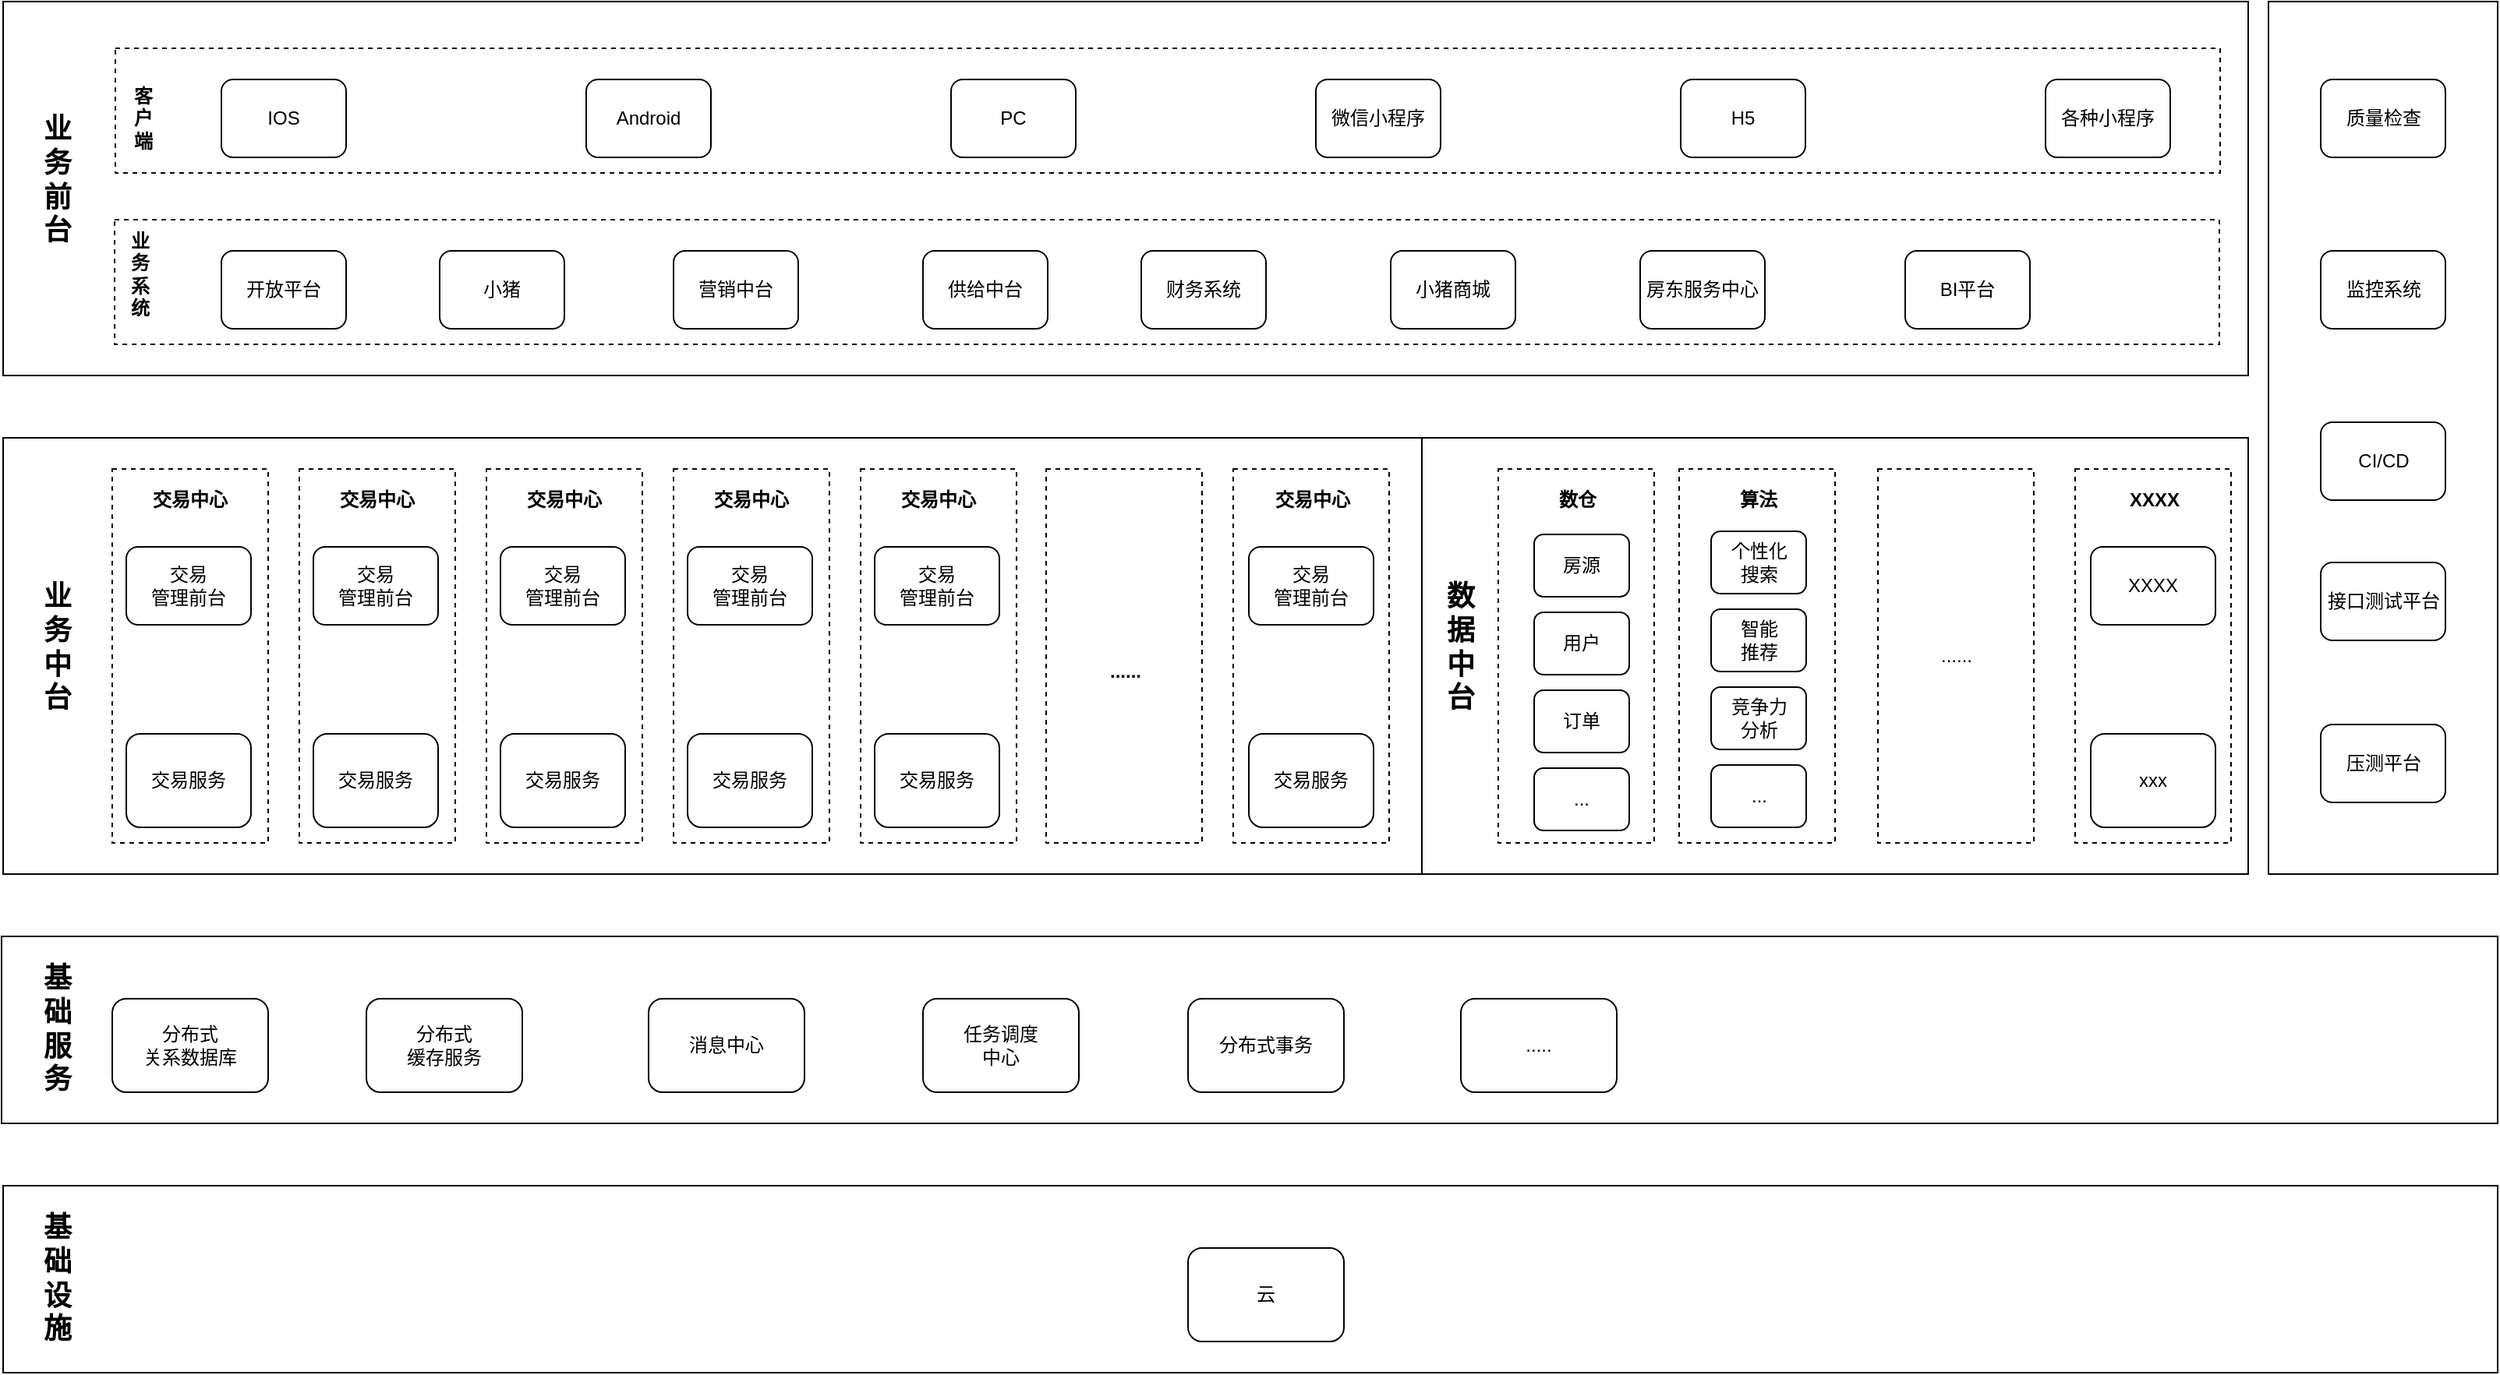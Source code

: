 <mxfile version="12.2.2" type="github" pages="6">
  <diagram id="cnwmBviyGtJt-cK1du4g" name="整体架构-逻辑图">
    <mxGraphModel dx="2390" dy="1356" grid="1" gridSize="10" guides="1" tooltips="1" connect="1" arrows="1" fold="1" page="1" pageScale="1" pageWidth="827" pageHeight="1169" math="0" shadow="0">
      <root>
        <mxCell id="0"/>
        <mxCell id="1" style="" parent="0"/>
        <mxCell id="8HJTKwnla_Mx1hjEN-po-5" value="" style="rounded=0;whiteSpace=wrap;html=1;" parent="1" vertex="1">
          <mxGeometry x="80" y="400" width="910" height="280" as="geometry"/>
        </mxCell>
        <mxCell id="8HJTKwnla_Mx1hjEN-po-6" value="" style="rounded=0;whiteSpace=wrap;html=1;" parent="1" vertex="1">
          <mxGeometry x="990" y="400" width="530" height="280" as="geometry"/>
        </mxCell>
        <mxCell id="8HJTKwnla_Mx1hjEN-po-8" value="&lt;b&gt;&lt;font style=&quot;font-size: 18px&quot;&gt;业务中台&lt;/font&gt;&lt;/b&gt;" style="text;html=1;strokeColor=none;fillColor=none;align=center;verticalAlign=middle;whiteSpace=wrap;rounded=0;" parent="1" vertex="1">
          <mxGeometry x="160" y="500" width="30" height="100" as="geometry"/>
        </mxCell>
        <mxCell id="8HJTKwnla_Mx1hjEN-po-9" value="&lt;b&gt;&lt;font style=&quot;font-size: 18px&quot;&gt;数据中台&lt;/font&gt;&lt;/b&gt;" style="text;html=1;strokeColor=none;fillColor=none;align=center;verticalAlign=middle;whiteSpace=wrap;rounded=0;" parent="1" vertex="1">
          <mxGeometry x="800" y="510" width="30" height="100" as="geometry"/>
        </mxCell>
        <mxCell id="8HJTKwnla_Mx1hjEN-po-94" value="" style="rounded=0;whiteSpace=wrap;html=1;" parent="1" vertex="1">
          <mxGeometry x="80" y="120" width="1440" height="240" as="geometry"/>
        </mxCell>
        <mxCell id="8HJTKwnla_Mx1hjEN-po-95" value="&lt;span style=&quot;font-size: 18px&quot;&gt;&lt;b&gt;业务前台&lt;/b&gt;&lt;/span&gt;" style="text;html=1;strokeColor=none;fillColor=none;align=center;verticalAlign=middle;whiteSpace=wrap;rounded=0;" parent="1" vertex="1">
          <mxGeometry x="100" y="150" width="30" height="170" as="geometry"/>
        </mxCell>
        <mxCell id="8HJTKwnla_Mx1hjEN-po-98" value="" style="rounded=0;whiteSpace=wrap;html=1;dashed=1;" parent="1" vertex="1">
          <mxGeometry x="152" y="150" width="1350" height="80" as="geometry"/>
        </mxCell>
        <mxCell id="8HJTKwnla_Mx1hjEN-po-99" value="" style="rounded=0;whiteSpace=wrap;html=1;dashed=1;" parent="1" vertex="1">
          <mxGeometry x="151.5" y="260" width="1350" height="80" as="geometry"/>
        </mxCell>
        <mxCell id="8HJTKwnla_Mx1hjEN-po-100" value="&lt;b&gt;客户端&lt;/b&gt;" style="text;html=1;strokeColor=none;fillColor=none;align=center;verticalAlign=middle;whiteSpace=wrap;rounded=0;" parent="1" vertex="1">
          <mxGeometry x="160" y="170" width="20" height="50" as="geometry"/>
        </mxCell>
        <mxCell id="8HJTKwnla_Mx1hjEN-po-24" value="业务中台" parent="0"/>
        <mxCell id="8HJTKwnla_Mx1hjEN-po-60" value="" style="group" parent="8HJTKwnla_Mx1hjEN-po-24" vertex="1" connectable="0">
          <mxGeometry x="150" y="420" width="100" height="240" as="geometry"/>
        </mxCell>
        <mxCell id="8HJTKwnla_Mx1hjEN-po-25" value="" style="rounded=0;whiteSpace=wrap;html=1;dashed=1;" parent="8HJTKwnla_Mx1hjEN-po-60" vertex="1">
          <mxGeometry width="100" height="240" as="geometry"/>
        </mxCell>
        <mxCell id="8HJTKwnla_Mx1hjEN-po-26" value="交易&lt;br&gt;管理前台" style="rounded=1;whiteSpace=wrap;html=1;" parent="8HJTKwnla_Mx1hjEN-po-60" vertex="1">
          <mxGeometry x="9" y="50" width="80" height="50" as="geometry"/>
        </mxCell>
        <mxCell id="8HJTKwnla_Mx1hjEN-po-27" value="交易服务" style="rounded=1;whiteSpace=wrap;html=1;" parent="8HJTKwnla_Mx1hjEN-po-60" vertex="1">
          <mxGeometry x="9" y="170" width="80" height="60" as="geometry"/>
        </mxCell>
        <mxCell id="8HJTKwnla_Mx1hjEN-po-59" value="&lt;b&gt;交易中心&lt;/b&gt;" style="text;html=1;strokeColor=none;fillColor=none;align=center;verticalAlign=middle;whiteSpace=wrap;rounded=0;" parent="8HJTKwnla_Mx1hjEN-po-60" vertex="1">
          <mxGeometry x="10" y="10" width="80" height="20" as="geometry"/>
        </mxCell>
        <mxCell id="8HJTKwnla_Mx1hjEN-po-61" value="" style="group" parent="8HJTKwnla_Mx1hjEN-po-24" vertex="1" connectable="0">
          <mxGeometry x="270" y="420" width="100" height="240" as="geometry"/>
        </mxCell>
        <mxCell id="8HJTKwnla_Mx1hjEN-po-62" value="" style="rounded=0;whiteSpace=wrap;html=1;dashed=1;" parent="8HJTKwnla_Mx1hjEN-po-61" vertex="1">
          <mxGeometry width="100" height="240" as="geometry"/>
        </mxCell>
        <mxCell id="8HJTKwnla_Mx1hjEN-po-63" value="交易&lt;br&gt;管理前台" style="rounded=1;whiteSpace=wrap;html=1;" parent="8HJTKwnla_Mx1hjEN-po-61" vertex="1">
          <mxGeometry x="9" y="50" width="80" height="50" as="geometry"/>
        </mxCell>
        <mxCell id="8HJTKwnla_Mx1hjEN-po-64" value="交易服务" style="rounded=1;whiteSpace=wrap;html=1;" parent="8HJTKwnla_Mx1hjEN-po-61" vertex="1">
          <mxGeometry x="9" y="170" width="80" height="60" as="geometry"/>
        </mxCell>
        <mxCell id="8HJTKwnla_Mx1hjEN-po-65" value="&lt;b&gt;交易中心&lt;/b&gt;" style="text;html=1;strokeColor=none;fillColor=none;align=center;verticalAlign=middle;whiteSpace=wrap;rounded=0;" parent="8HJTKwnla_Mx1hjEN-po-61" vertex="1">
          <mxGeometry x="10" y="10" width="80" height="20" as="geometry"/>
        </mxCell>
        <mxCell id="8HJTKwnla_Mx1hjEN-po-66" value="" style="group" parent="8HJTKwnla_Mx1hjEN-po-24" vertex="1" connectable="0">
          <mxGeometry x="390" y="420" width="100" height="240" as="geometry"/>
        </mxCell>
        <mxCell id="8HJTKwnla_Mx1hjEN-po-67" value="" style="rounded=0;whiteSpace=wrap;html=1;dashed=1;" parent="8HJTKwnla_Mx1hjEN-po-66" vertex="1">
          <mxGeometry width="100" height="240" as="geometry"/>
        </mxCell>
        <mxCell id="8HJTKwnla_Mx1hjEN-po-68" value="交易&lt;br&gt;管理前台" style="rounded=1;whiteSpace=wrap;html=1;" parent="8HJTKwnla_Mx1hjEN-po-66" vertex="1">
          <mxGeometry x="9" y="50" width="80" height="50" as="geometry"/>
        </mxCell>
        <mxCell id="8HJTKwnla_Mx1hjEN-po-69" value="交易服务" style="rounded=1;whiteSpace=wrap;html=1;" parent="8HJTKwnla_Mx1hjEN-po-66" vertex="1">
          <mxGeometry x="9" y="170" width="80" height="60" as="geometry"/>
        </mxCell>
        <mxCell id="8HJTKwnla_Mx1hjEN-po-70" value="&lt;b&gt;交易中心&lt;/b&gt;" style="text;html=1;strokeColor=none;fillColor=none;align=center;verticalAlign=middle;whiteSpace=wrap;rounded=0;" parent="8HJTKwnla_Mx1hjEN-po-66" vertex="1">
          <mxGeometry x="10" y="10" width="80" height="20" as="geometry"/>
        </mxCell>
        <mxCell id="8HJTKwnla_Mx1hjEN-po-71" value="" style="group" parent="8HJTKwnla_Mx1hjEN-po-24" vertex="1" connectable="0">
          <mxGeometry x="510" y="420" width="100" height="240" as="geometry"/>
        </mxCell>
        <mxCell id="8HJTKwnla_Mx1hjEN-po-72" value="" style="rounded=0;whiteSpace=wrap;html=1;dashed=1;" parent="8HJTKwnla_Mx1hjEN-po-71" vertex="1">
          <mxGeometry width="100" height="240" as="geometry"/>
        </mxCell>
        <mxCell id="8HJTKwnla_Mx1hjEN-po-73" value="交易&lt;br&gt;管理前台" style="rounded=1;whiteSpace=wrap;html=1;" parent="8HJTKwnla_Mx1hjEN-po-71" vertex="1">
          <mxGeometry x="9" y="50" width="80" height="50" as="geometry"/>
        </mxCell>
        <mxCell id="8HJTKwnla_Mx1hjEN-po-74" value="交易服务" style="rounded=1;whiteSpace=wrap;html=1;" parent="8HJTKwnla_Mx1hjEN-po-71" vertex="1">
          <mxGeometry x="9" y="170" width="80" height="60" as="geometry"/>
        </mxCell>
        <mxCell id="8HJTKwnla_Mx1hjEN-po-75" value="&lt;b&gt;交易中心&lt;/b&gt;" style="text;html=1;strokeColor=none;fillColor=none;align=center;verticalAlign=middle;whiteSpace=wrap;rounded=0;" parent="8HJTKwnla_Mx1hjEN-po-71" vertex="1">
          <mxGeometry x="10" y="10" width="80" height="20" as="geometry"/>
        </mxCell>
        <mxCell id="8HJTKwnla_Mx1hjEN-po-76" value="" style="group" parent="8HJTKwnla_Mx1hjEN-po-24" vertex="1" connectable="0">
          <mxGeometry x="630" y="420" width="100" height="240" as="geometry"/>
        </mxCell>
        <mxCell id="8HJTKwnla_Mx1hjEN-po-77" value="" style="rounded=0;whiteSpace=wrap;html=1;dashed=1;" parent="8HJTKwnla_Mx1hjEN-po-76" vertex="1">
          <mxGeometry width="100" height="240" as="geometry"/>
        </mxCell>
        <mxCell id="8HJTKwnla_Mx1hjEN-po-78" value="交易&lt;br&gt;管理前台" style="rounded=1;whiteSpace=wrap;html=1;" parent="8HJTKwnla_Mx1hjEN-po-76" vertex="1">
          <mxGeometry x="9" y="50" width="80" height="50" as="geometry"/>
        </mxCell>
        <mxCell id="8HJTKwnla_Mx1hjEN-po-79" value="交易服务" style="rounded=1;whiteSpace=wrap;html=1;" parent="8HJTKwnla_Mx1hjEN-po-76" vertex="1">
          <mxGeometry x="9" y="170" width="80" height="60" as="geometry"/>
        </mxCell>
        <mxCell id="8HJTKwnla_Mx1hjEN-po-80" value="&lt;b&gt;交易中心&lt;/b&gt;" style="text;html=1;strokeColor=none;fillColor=none;align=center;verticalAlign=middle;whiteSpace=wrap;rounded=0;" parent="8HJTKwnla_Mx1hjEN-po-76" vertex="1">
          <mxGeometry x="10" y="10" width="80" height="20" as="geometry"/>
        </mxCell>
        <mxCell id="8HJTKwnla_Mx1hjEN-po-81" value="" style="group" parent="8HJTKwnla_Mx1hjEN-po-24" vertex="1" connectable="0">
          <mxGeometry x="750" y="420" width="100" height="240" as="geometry"/>
        </mxCell>
        <mxCell id="8HJTKwnla_Mx1hjEN-po-82" value="" style="rounded=0;whiteSpace=wrap;html=1;dashed=1;" parent="8HJTKwnla_Mx1hjEN-po-81" vertex="1">
          <mxGeometry x="-1" width="100" height="240" as="geometry"/>
        </mxCell>
        <mxCell id="8HJTKwnla_Mx1hjEN-po-85" value="&lt;b&gt;......&lt;/b&gt;" style="text;html=1;strokeColor=none;fillColor=none;align=center;verticalAlign=middle;whiteSpace=wrap;rounded=0;" parent="8HJTKwnla_Mx1hjEN-po-81" vertex="1">
          <mxGeometry x="9.5" y="120" width="80" height="20" as="geometry"/>
        </mxCell>
        <mxCell id="8HJTKwnla_Mx1hjEN-po-86" value="" style="group" parent="8HJTKwnla_Mx1hjEN-po-24" vertex="1" connectable="0">
          <mxGeometry x="870" y="420" width="100" height="240" as="geometry"/>
        </mxCell>
        <mxCell id="8HJTKwnla_Mx1hjEN-po-87" value="" style="rounded=0;whiteSpace=wrap;html=1;dashed=1;" parent="8HJTKwnla_Mx1hjEN-po-86" vertex="1">
          <mxGeometry x="-1" width="100" height="240" as="geometry"/>
        </mxCell>
        <mxCell id="8HJTKwnla_Mx1hjEN-po-88" value="交易&lt;br&gt;管理前台" style="rounded=1;whiteSpace=wrap;html=1;" parent="8HJTKwnla_Mx1hjEN-po-86" vertex="1">
          <mxGeometry x="9" y="50" width="80" height="50" as="geometry"/>
        </mxCell>
        <mxCell id="8HJTKwnla_Mx1hjEN-po-89" value="交易服务" style="rounded=1;whiteSpace=wrap;html=1;" parent="8HJTKwnla_Mx1hjEN-po-86" vertex="1">
          <mxGeometry x="9" y="170" width="80" height="60" as="geometry"/>
        </mxCell>
        <mxCell id="8HJTKwnla_Mx1hjEN-po-90" value="&lt;b&gt;交易中心&lt;/b&gt;" style="text;html=1;strokeColor=none;fillColor=none;align=center;verticalAlign=middle;whiteSpace=wrap;rounded=0;" parent="8HJTKwnla_Mx1hjEN-po-86" vertex="1">
          <mxGeometry x="10" y="10" width="80" height="20" as="geometry"/>
        </mxCell>
        <mxCell id="8HJTKwnla_Mx1hjEN-po-91" value="&lt;font style=&quot;font-size: 18px&quot;&gt;&lt;b&gt;业务中台&lt;/b&gt;&lt;/font&gt;" style="text;html=1;strokeColor=none;fillColor=none;align=center;verticalAlign=middle;whiteSpace=wrap;rounded=0;" parent="8HJTKwnla_Mx1hjEN-po-24" vertex="1">
          <mxGeometry x="100" y="450" width="30" height="170" as="geometry"/>
        </mxCell>
        <mxCell id="8HJTKwnla_Mx1hjEN-po-92" value="&lt;font style=&quot;font-size: 18px&quot;&gt;&lt;b&gt;数据中台&lt;/b&gt;&lt;/font&gt;" style="text;html=1;strokeColor=none;fillColor=none;align=center;verticalAlign=middle;whiteSpace=wrap;rounded=0;" parent="8HJTKwnla_Mx1hjEN-po-24" vertex="1">
          <mxGeometry x="1000" y="450" width="30" height="170" as="geometry"/>
        </mxCell>
        <mxCell id="8HJTKwnla_Mx1hjEN-po-103" value="&lt;b&gt;业务系统&lt;/b&gt;" style="text;html=1;strokeColor=none;fillColor=none;align=center;verticalAlign=middle;whiteSpace=wrap;rounded=0;" parent="8HJTKwnla_Mx1hjEN-po-24" vertex="1">
          <mxGeometry x="158" y="270" width="20" height="50" as="geometry"/>
        </mxCell>
        <mxCell id="8HJTKwnla_Mx1hjEN-po-104" value="" style="rounded=0;whiteSpace=wrap;html=1;" parent="8HJTKwnla_Mx1hjEN-po-24" vertex="1">
          <mxGeometry x="1533" y="120" width="147" height="560" as="geometry"/>
        </mxCell>
        <mxCell id="8HJTKwnla_Mx1hjEN-po-105" value="" style="rounded=0;whiteSpace=wrap;html=1;" parent="8HJTKwnla_Mx1hjEN-po-24" vertex="1">
          <mxGeometry x="79" y="720" width="1601" height="120" as="geometry"/>
        </mxCell>
        <mxCell id="8HJTKwnla_Mx1hjEN-po-106" value="" style="rounded=0;whiteSpace=wrap;html=1;" parent="8HJTKwnla_Mx1hjEN-po-24" vertex="1">
          <mxGeometry x="80" y="880" width="1600" height="120" as="geometry"/>
        </mxCell>
        <mxCell id="8HJTKwnla_Mx1hjEN-po-107" value="&lt;span style=&quot;font-size: 18px&quot;&gt;&lt;b&gt;基础服务&lt;/b&gt;&lt;/span&gt;" style="text;html=1;strokeColor=none;fillColor=none;align=center;verticalAlign=middle;whiteSpace=wrap;rounded=0;" parent="8HJTKwnla_Mx1hjEN-po-24" vertex="1">
          <mxGeometry x="100" y="732.5" width="30" height="95" as="geometry"/>
        </mxCell>
        <mxCell id="8HJTKwnla_Mx1hjEN-po-108" value="&lt;span style=&quot;font-size: 18px&quot;&gt;&lt;b&gt;基础设施&lt;/b&gt;&lt;/span&gt;" style="text;html=1;strokeColor=none;fillColor=none;align=center;verticalAlign=middle;whiteSpace=wrap;rounded=0;" parent="8HJTKwnla_Mx1hjEN-po-24" vertex="1">
          <mxGeometry x="100" y="892.5" width="30" height="95" as="geometry"/>
        </mxCell>
        <mxCell id="8HJTKwnla_Mx1hjEN-po-109" value="IOS" style="rounded=1;whiteSpace=wrap;html=1;" parent="8HJTKwnla_Mx1hjEN-po-24" vertex="1">
          <mxGeometry x="220" y="170" width="80" height="50" as="geometry"/>
        </mxCell>
        <mxCell id="8HJTKwnla_Mx1hjEN-po-110" value="Android" style="rounded=1;whiteSpace=wrap;html=1;" parent="8HJTKwnla_Mx1hjEN-po-24" vertex="1">
          <mxGeometry x="454" y="170" width="80" height="50" as="geometry"/>
        </mxCell>
        <mxCell id="8HJTKwnla_Mx1hjEN-po-111" value="H5" style="rounded=1;whiteSpace=wrap;html=1;" parent="8HJTKwnla_Mx1hjEN-po-24" vertex="1">
          <mxGeometry x="1156" y="170" width="80" height="50" as="geometry"/>
        </mxCell>
        <mxCell id="8HJTKwnla_Mx1hjEN-po-112" value="PC" style="rounded=1;whiteSpace=wrap;html=1;" parent="8HJTKwnla_Mx1hjEN-po-24" vertex="1">
          <mxGeometry x="688" y="170" width="80" height="50" as="geometry"/>
        </mxCell>
        <mxCell id="8HJTKwnla_Mx1hjEN-po-113" value="微信小程序" style="rounded=1;whiteSpace=wrap;html=1;" parent="8HJTKwnla_Mx1hjEN-po-24" vertex="1">
          <mxGeometry x="922" y="170" width="80" height="50" as="geometry"/>
        </mxCell>
        <mxCell id="8HJTKwnla_Mx1hjEN-po-114" value="各种小程序" style="rounded=1;whiteSpace=wrap;html=1;" parent="8HJTKwnla_Mx1hjEN-po-24" vertex="1">
          <mxGeometry x="1390" y="170" width="80" height="50" as="geometry"/>
        </mxCell>
        <mxCell id="8HJTKwnla_Mx1hjEN-po-115" value="开放平台" style="rounded=1;whiteSpace=wrap;html=1;" parent="8HJTKwnla_Mx1hjEN-po-24" vertex="1">
          <mxGeometry x="220" y="280" width="80" height="50" as="geometry"/>
        </mxCell>
        <mxCell id="8HJTKwnla_Mx1hjEN-po-116" value="小猪" style="rounded=1;whiteSpace=wrap;html=1;" parent="8HJTKwnla_Mx1hjEN-po-24" vertex="1">
          <mxGeometry x="360" y="280" width="80" height="50" as="geometry"/>
        </mxCell>
        <mxCell id="8HJTKwnla_Mx1hjEN-po-117" value="营销中台" style="rounded=1;whiteSpace=wrap;html=1;" parent="8HJTKwnla_Mx1hjEN-po-24" vertex="1">
          <mxGeometry x="510" y="280" width="80" height="50" as="geometry"/>
        </mxCell>
        <mxCell id="8HJTKwnla_Mx1hjEN-po-118" value="供给中台" style="rounded=1;whiteSpace=wrap;html=1;" parent="8HJTKwnla_Mx1hjEN-po-24" vertex="1">
          <mxGeometry x="670" y="280" width="80" height="50" as="geometry"/>
        </mxCell>
        <mxCell id="8HJTKwnla_Mx1hjEN-po-119" value="财务系统" style="rounded=1;whiteSpace=wrap;html=1;" parent="8HJTKwnla_Mx1hjEN-po-24" vertex="1">
          <mxGeometry x="810" y="280" width="80" height="50" as="geometry"/>
        </mxCell>
        <mxCell id="8HJTKwnla_Mx1hjEN-po-120" value="小猪商城" style="rounded=1;whiteSpace=wrap;html=1;" parent="8HJTKwnla_Mx1hjEN-po-24" vertex="1">
          <mxGeometry x="970" y="280" width="80" height="50" as="geometry"/>
        </mxCell>
        <mxCell id="8HJTKwnla_Mx1hjEN-po-121" value="BI平台" style="rounded=1;whiteSpace=wrap;html=1;" parent="8HJTKwnla_Mx1hjEN-po-24" vertex="1">
          <mxGeometry x="1300" y="280" width="80" height="50" as="geometry"/>
        </mxCell>
        <mxCell id="8HJTKwnla_Mx1hjEN-po-122" value="房东服务中心" style="rounded=1;whiteSpace=wrap;html=1;" parent="8HJTKwnla_Mx1hjEN-po-24" vertex="1">
          <mxGeometry x="1130" y="280" width="80" height="50" as="geometry"/>
        </mxCell>
        <mxCell id="8HJTKwnla_Mx1hjEN-po-123" value="分布式&lt;br&gt;关系数据库" style="rounded=1;whiteSpace=wrap;html=1;" parent="8HJTKwnla_Mx1hjEN-po-24" vertex="1">
          <mxGeometry x="150" y="760" width="100" height="60" as="geometry"/>
        </mxCell>
        <mxCell id="8HJTKwnla_Mx1hjEN-po-124" value="分布式&lt;br&gt;缓存服务" style="rounded=1;whiteSpace=wrap;html=1;" parent="8HJTKwnla_Mx1hjEN-po-24" vertex="1">
          <mxGeometry x="313" y="760" width="100" height="60" as="geometry"/>
        </mxCell>
        <mxCell id="8HJTKwnla_Mx1hjEN-po-125" value="消息中心" style="rounded=1;whiteSpace=wrap;html=1;" parent="8HJTKwnla_Mx1hjEN-po-24" vertex="1">
          <mxGeometry x="494" y="760" width="100" height="60" as="geometry"/>
        </mxCell>
        <mxCell id="8HJTKwnla_Mx1hjEN-po-126" value="任务调度&lt;br&gt;中心" style="rounded=1;whiteSpace=wrap;html=1;" parent="8HJTKwnla_Mx1hjEN-po-24" vertex="1">
          <mxGeometry x="670" y="760" width="100" height="60" as="geometry"/>
        </mxCell>
        <mxCell id="8HJTKwnla_Mx1hjEN-po-127" value="分布式事务" style="rounded=1;whiteSpace=wrap;html=1;" parent="8HJTKwnla_Mx1hjEN-po-24" vertex="1">
          <mxGeometry x="840" y="760" width="100" height="60" as="geometry"/>
        </mxCell>
        <mxCell id="8HJTKwnla_Mx1hjEN-po-128" value="....." style="rounded=1;whiteSpace=wrap;html=1;" parent="8HJTKwnla_Mx1hjEN-po-24" vertex="1">
          <mxGeometry x="1015" y="760" width="100" height="60" as="geometry"/>
        </mxCell>
        <mxCell id="8HJTKwnla_Mx1hjEN-po-129" value="云" style="rounded=1;whiteSpace=wrap;html=1;" parent="8HJTKwnla_Mx1hjEN-po-24" vertex="1">
          <mxGeometry x="840" y="920" width="100" height="60" as="geometry"/>
        </mxCell>
        <mxCell id="8HJTKwnla_Mx1hjEN-po-130" value="压测平台" style="rounded=1;whiteSpace=wrap;html=1;" parent="8HJTKwnla_Mx1hjEN-po-24" vertex="1">
          <mxGeometry x="1566.5" y="584" width="80" height="50" as="geometry"/>
        </mxCell>
        <mxCell id="8HJTKwnla_Mx1hjEN-po-131" value="接口测试平台" style="rounded=1;whiteSpace=wrap;html=1;" parent="8HJTKwnla_Mx1hjEN-po-24" vertex="1">
          <mxGeometry x="1566.5" y="480" width="80" height="50" as="geometry"/>
        </mxCell>
        <mxCell id="8HJTKwnla_Mx1hjEN-po-132" value="CI/CD" style="rounded=1;whiteSpace=wrap;html=1;" parent="8HJTKwnla_Mx1hjEN-po-24" vertex="1">
          <mxGeometry x="1566.5" y="390" width="80" height="50" as="geometry"/>
        </mxCell>
        <mxCell id="8HJTKwnla_Mx1hjEN-po-133" value="监控系统" style="rounded=1;whiteSpace=wrap;html=1;" parent="8HJTKwnla_Mx1hjEN-po-24" vertex="1">
          <mxGeometry x="1566.5" y="280" width="80" height="50" as="geometry"/>
        </mxCell>
        <mxCell id="8HJTKwnla_Mx1hjEN-po-134" value="质量检查" style="rounded=1;whiteSpace=wrap;html=1;" parent="8HJTKwnla_Mx1hjEN-po-24" vertex="1">
          <mxGeometry x="1566.5" y="170" width="80" height="50" as="geometry"/>
        </mxCell>
        <mxCell id="8HJTKwnla_Mx1hjEN-po-141" value="" style="group" parent="8HJTKwnla_Mx1hjEN-po-24" vertex="1" connectable="0">
          <mxGeometry x="1040" y="420" width="100" height="240" as="geometry"/>
        </mxCell>
        <mxCell id="8HJTKwnla_Mx1hjEN-po-142" value="" style="rounded=0;whiteSpace=wrap;html=1;dashed=1;" parent="8HJTKwnla_Mx1hjEN-po-141" vertex="1">
          <mxGeometry x="-1" width="100" height="240" as="geometry"/>
        </mxCell>
        <mxCell id="8HJTKwnla_Mx1hjEN-po-143" value="房源" style="rounded=1;whiteSpace=wrap;html=1;" parent="8HJTKwnla_Mx1hjEN-po-141" vertex="1">
          <mxGeometry x="22" y="42" width="61" height="40" as="geometry"/>
        </mxCell>
        <mxCell id="8HJTKwnla_Mx1hjEN-po-145" value="&lt;b&gt;数仓&lt;/b&gt;" style="text;html=1;strokeColor=none;fillColor=none;align=center;verticalAlign=middle;whiteSpace=wrap;rounded=0;" parent="8HJTKwnla_Mx1hjEN-po-141" vertex="1">
          <mxGeometry x="10" y="10" width="80" height="20" as="geometry"/>
        </mxCell>
        <mxCell id="8HJTKwnla_Mx1hjEN-po-161" value="用户" style="rounded=1;whiteSpace=wrap;html=1;" parent="8HJTKwnla_Mx1hjEN-po-141" vertex="1">
          <mxGeometry x="22" y="92" width="61" height="40" as="geometry"/>
        </mxCell>
        <mxCell id="8HJTKwnla_Mx1hjEN-po-162" value="订单" style="rounded=1;whiteSpace=wrap;html=1;" parent="8HJTKwnla_Mx1hjEN-po-141" vertex="1">
          <mxGeometry x="22" y="142" width="61" height="40" as="geometry"/>
        </mxCell>
        <mxCell id="8HJTKwnla_Mx1hjEN-po-163" value="..." style="rounded=1;whiteSpace=wrap;html=1;" parent="8HJTKwnla_Mx1hjEN-po-141" vertex="1">
          <mxGeometry x="22" y="192" width="61" height="40" as="geometry"/>
        </mxCell>
        <mxCell id="8HJTKwnla_Mx1hjEN-po-146" value="" style="group" parent="8HJTKwnla_Mx1hjEN-po-24" vertex="1" connectable="0">
          <mxGeometry x="1156" y="420" width="100" height="240" as="geometry"/>
        </mxCell>
        <mxCell id="8HJTKwnla_Mx1hjEN-po-147" value="" style="rounded=0;whiteSpace=wrap;html=1;dashed=1;" parent="8HJTKwnla_Mx1hjEN-po-146" vertex="1">
          <mxGeometry x="-1" width="100" height="240" as="geometry"/>
        </mxCell>
        <mxCell id="8HJTKwnla_Mx1hjEN-po-150" value="&lt;b&gt;算法&lt;/b&gt;" style="text;html=1;strokeColor=none;fillColor=none;align=center;verticalAlign=middle;whiteSpace=wrap;rounded=0;" parent="8HJTKwnla_Mx1hjEN-po-146" vertex="1">
          <mxGeometry x="10" y="10" width="80" height="20" as="geometry"/>
        </mxCell>
        <mxCell id="8HJTKwnla_Mx1hjEN-po-164" value="个性化&lt;br&gt;搜索" style="rounded=1;whiteSpace=wrap;html=1;" parent="8HJTKwnla_Mx1hjEN-po-146" vertex="1">
          <mxGeometry x="19.5" y="40" width="61" height="40" as="geometry"/>
        </mxCell>
        <mxCell id="8HJTKwnla_Mx1hjEN-po-165" value="智能&lt;br&gt;推荐" style="rounded=1;whiteSpace=wrap;html=1;" parent="8HJTKwnla_Mx1hjEN-po-146" vertex="1">
          <mxGeometry x="19.5" y="90" width="61" height="40" as="geometry"/>
        </mxCell>
        <mxCell id="8HJTKwnla_Mx1hjEN-po-166" value="竞争力&lt;br&gt;分析" style="rounded=1;whiteSpace=wrap;html=1;" parent="8HJTKwnla_Mx1hjEN-po-146" vertex="1">
          <mxGeometry x="19.5" y="140" width="61" height="40" as="geometry"/>
        </mxCell>
        <mxCell id="8HJTKwnla_Mx1hjEN-po-167" value="..." style="rounded=1;whiteSpace=wrap;html=1;" parent="8HJTKwnla_Mx1hjEN-po-146" vertex="1">
          <mxGeometry x="19.5" y="190" width="61" height="40" as="geometry"/>
        </mxCell>
        <mxCell id="8HJTKwnla_Mx1hjEN-po-156" value="" style="group" parent="8HJTKwnla_Mx1hjEN-po-24" vertex="1" connectable="0">
          <mxGeometry x="1410" y="420" width="100" height="240" as="geometry"/>
        </mxCell>
        <mxCell id="8HJTKwnla_Mx1hjEN-po-157" value="" style="rounded=0;whiteSpace=wrap;html=1;dashed=1;" parent="8HJTKwnla_Mx1hjEN-po-156" vertex="1">
          <mxGeometry x="-1" width="100" height="240" as="geometry"/>
        </mxCell>
        <mxCell id="8HJTKwnla_Mx1hjEN-po-158" value="XXXX" style="rounded=1;whiteSpace=wrap;html=1;" parent="8HJTKwnla_Mx1hjEN-po-156" vertex="1">
          <mxGeometry x="9" y="50" width="80" height="50" as="geometry"/>
        </mxCell>
        <mxCell id="8HJTKwnla_Mx1hjEN-po-159" value="xxx" style="rounded=1;whiteSpace=wrap;html=1;" parent="8HJTKwnla_Mx1hjEN-po-156" vertex="1">
          <mxGeometry x="9" y="170" width="80" height="60" as="geometry"/>
        </mxCell>
        <mxCell id="8HJTKwnla_Mx1hjEN-po-160" value="&lt;b&gt;XXXX&lt;/b&gt;" style="text;html=1;strokeColor=none;fillColor=none;align=center;verticalAlign=middle;whiteSpace=wrap;rounded=0;" parent="8HJTKwnla_Mx1hjEN-po-156" vertex="1">
          <mxGeometry x="10" y="10" width="80" height="20" as="geometry"/>
        </mxCell>
        <mxCell id="8HJTKwnla_Mx1hjEN-po-152" value="......" style="rounded=0;whiteSpace=wrap;html=1;dashed=1;" parent="8HJTKwnla_Mx1hjEN-po-24" vertex="1">
          <mxGeometry x="1282.5" y="420" width="100" height="240" as="geometry"/>
        </mxCell>
      </root>
    </mxGraphModel>
  </diagram>
  <diagram id="812q2BW4PpKHHnvlU9CW" name="整体架构-产品视图">
    <mxGraphModel dx="1195" dy="678" grid="1" gridSize="10" guides="1" tooltips="1" connect="1" arrows="1" fold="1" page="1" pageScale="1" pageWidth="827" pageHeight="1169" math="0" shadow="0">
      <root>
        <mxCell id="oj0iSMJ9Xrmi0MgTtxV8-0"/>
        <mxCell id="oj0iSMJ9Xrmi0MgTtxV8-1" parent="oj0iSMJ9Xrmi0MgTtxV8-0"/>
        <mxCell id="kjt734FsI7FVJDlsuPuj-0" value="" style="rounded=0;whiteSpace=wrap;html=1;" parent="oj0iSMJ9Xrmi0MgTtxV8-1" vertex="1">
          <mxGeometry x="120" y="80" width="120" height="60" as="geometry"/>
        </mxCell>
      </root>
    </mxGraphModel>
  </diagram>
  <diagram id="Py4lNCWzpk2McuDkUZNY" name="财务系统">
    <mxGraphModel dx="1195" dy="678" grid="1" gridSize="10" guides="1" tooltips="1" connect="1" arrows="1" fold="1" page="1" pageScale="1" pageWidth="827" pageHeight="1169" math="0" shadow="0">
      <root>
        <mxCell id="Q_RkowIBjf-bF6edk9rD-0"/>
        <mxCell id="Q_RkowIBjf-bF6edk9rD-1" parent="Q_RkowIBjf-bF6edk9rD-0"/>
        <mxCell id="Q_RkowIBjf-bF6edk9rD-3" value="收银台" style="rounded=0;whiteSpace=wrap;html=1;" parent="Q_RkowIBjf-bF6edk9rD-1" vertex="1">
          <mxGeometry x="80" y="80" width="120" height="60" as="geometry"/>
        </mxCell>
        <mxCell id="Q_RkowIBjf-bF6edk9rD-5" value="财务账号" style="rounded=0;whiteSpace=wrap;html=1;" parent="Q_RkowIBjf-bF6edk9rD-1" vertex="1">
          <mxGeometry x="280" y="400" width="120" height="60" as="geometry"/>
        </mxCell>
        <mxCell id="Q_RkowIBjf-bF6edk9rD-6" value="策略配置" style="rounded=0;whiteSpace=wrap;html=1;" parent="Q_RkowIBjf-bF6edk9rD-1" vertex="1">
          <mxGeometry x="80" y="240" width="120" height="60" as="geometry"/>
        </mxCell>
        <mxCell id="Q_RkowIBjf-bF6edk9rD-7" value="支付通道" style="rounded=0;whiteSpace=wrap;html=1;" parent="Q_RkowIBjf-bF6edk9rD-1" vertex="1">
          <mxGeometry x="80" y="400" width="120" height="60" as="geometry"/>
        </mxCell>
        <mxCell id="Q_RkowIBjf-bF6edk9rD-8" value="财务系统" style="rounded=0;whiteSpace=wrap;html=1;" parent="Q_RkowIBjf-bF6edk9rD-1" vertex="1">
          <mxGeometry x="400" y="80" width="120" height="60" as="geometry"/>
        </mxCell>
        <mxCell id="ChiWszyA_spLi5E1_ay1-2" value="" style="rounded=0;whiteSpace=wrap;html=1;" parent="Q_RkowIBjf-bF6edk9rD-1" vertex="1">
          <mxGeometry x="440" y="240" width="120" height="220" as="geometry"/>
        </mxCell>
      </root>
    </mxGraphModel>
  </diagram>
  <diagram id="YpOszma1E0C6XeDhaQ0w" name="营销中台">
    <mxGraphModel dx="1195" dy="678" grid="1" gridSize="10" guides="1" tooltips="1" connect="1" arrows="1" fold="1" page="1" pageScale="1" pageWidth="827" pageHeight="1169" math="0" shadow="0">
      <root>
        <mxCell id="WeiTxBHwXRr_uXrwVCFI-0"/>
        <mxCell id="WeiTxBHwXRr_uXrwVCFI-1" parent="WeiTxBHwXRr_uXrwVCFI-0"/>
      </root>
    </mxGraphModel>
  </diagram>
  <diagram id="kkt42NhnyP5k8ox0an1k" name="供给中台">
    <mxGraphModel dx="1195" dy="678" grid="1" gridSize="10" guides="1" tooltips="1" connect="1" arrows="1" fold="1" page="1" pageScale="1" pageWidth="827" pageHeight="1169" math="0" shadow="0">
      <root>
        <mxCell id="pgsd94VYxou8LFY7SyHi-0"/>
        <mxCell id="pgsd94VYxou8LFY7SyHi-1" parent="pgsd94VYxou8LFY7SyHi-0"/>
        <mxCell id="I1If1aT0RqayvOJ23uVQ-29" value="" style="rounded=0;whiteSpace=wrap;html=1;fillColor=#d5e8d4;strokeColor=#82b366;opacity=60;" parent="pgsd94VYxou8LFY7SyHi-1" vertex="1">
          <mxGeometry x="573" y="270" width="217" height="220" as="geometry"/>
        </mxCell>
        <mxCell id="I1If1aT0RqayvOJ23uVQ-28" value="" style="rounded=0;whiteSpace=wrap;html=1;fillColor=#dae8fc;strokeColor=#6c8ebf;opacity=60;" parent="pgsd94VYxou8LFY7SyHi-1" vertex="1">
          <mxGeometry x="73" y="270" width="500" height="220" as="geometry"/>
        </mxCell>
        <mxCell id="I1If1aT0RqayvOJ23uVQ-0" value="" style="rounded=0;whiteSpace=wrap;html=1;" parent="pgsd94VYxou8LFY7SyHi-1" vertex="1">
          <mxGeometry x="10" y="40" width="570" height="180" as="geometry"/>
        </mxCell>
        <mxCell id="I1If1aT0RqayvOJ23uVQ-1" value="&lt;b&gt;&lt;font style=&quot;font-size: 14px&quot;&gt;供给中台&lt;/font&gt;&lt;/b&gt;" style="text;html=1;strokeColor=none;fillColor=none;align=center;verticalAlign=middle;whiteSpace=wrap;rounded=0;" parent="pgsd94VYxou8LFY7SyHi-1" vertex="1">
          <mxGeometry x="20" y="95" width="20" height="70" as="geometry"/>
        </mxCell>
        <mxCell id="I1If1aT0RqayvOJ23uVQ-2" value="提醒管理系统" style="rounded=0;whiteSpace=wrap;html=1;" parent="pgsd94VYxou8LFY7SyHi-1" vertex="1">
          <mxGeometry x="113" y="290" width="120" height="60" as="geometry"/>
        </mxCell>
        <mxCell id="I1If1aT0RqayvOJ23uVQ-12" style="edgeStyle=orthogonalEdgeStyle;rounded=0;orthogonalLoop=1;jettySize=auto;html=1;entryX=0.5;entryY=1;entryDx=0;entryDy=0;exitX=0.5;exitY=1;exitDx=0;exitDy=0;strokeColor=#B3B3B3;" parent="pgsd94VYxou8LFY7SyHi-1" source="I1If1aT0RqayvOJ23uVQ-3" target="I1If1aT0RqayvOJ23uVQ-11" edge="1">
          <mxGeometry relative="1" as="geometry">
            <Array as="points">
              <mxPoint x="173" y="510"/>
              <mxPoint x="33" y="510"/>
            </Array>
          </mxGeometry>
        </mxCell>
        <mxCell id="I1If1aT0RqayvOJ23uVQ-3" value="提醒服务" style="rounded=0;whiteSpace=wrap;html=1;" parent="pgsd94VYxou8LFY7SyHi-1" vertex="1">
          <mxGeometry x="113" y="410" width="120" height="60" as="geometry"/>
        </mxCell>
        <mxCell id="I1If1aT0RqayvOJ23uVQ-4" value="工单管理系统" style="rounded=0;whiteSpace=wrap;html=1;" parent="pgsd94VYxou8LFY7SyHi-1" vertex="1">
          <mxGeometry x="273" y="290" width="120" height="60" as="geometry"/>
        </mxCell>
        <mxCell id="I1If1aT0RqayvOJ23uVQ-13" style="edgeStyle=orthogonalEdgeStyle;rounded=0;orthogonalLoop=1;jettySize=auto;html=1;entryX=0.5;entryY=1;entryDx=0;entryDy=0;strokeColor=#B3B3B3;" parent="pgsd94VYxou8LFY7SyHi-1" source="I1If1aT0RqayvOJ23uVQ-5" target="I1If1aT0RqayvOJ23uVQ-11" edge="1">
          <mxGeometry relative="1" as="geometry">
            <Array as="points">
              <mxPoint x="333" y="510"/>
              <mxPoint x="33" y="510"/>
            </Array>
          </mxGeometry>
        </mxCell>
        <mxCell id="I1If1aT0RqayvOJ23uVQ-5" value="工单服务" style="rounded=0;whiteSpace=wrap;html=1;" parent="pgsd94VYxou8LFY7SyHi-1" vertex="1">
          <mxGeometry x="273" y="410" width="120" height="60" as="geometry"/>
        </mxCell>
        <mxCell id="I1If1aT0RqayvOJ23uVQ-7" value="数据中台" style="rounded=0;whiteSpace=wrap;html=1;" parent="pgsd94VYxou8LFY7SyHi-1" vertex="1">
          <mxGeometry x="593" y="290" width="120" height="60" as="geometry"/>
        </mxCell>
        <mxCell id="I1If1aT0RqayvOJ23uVQ-15" style="edgeStyle=orthogonalEdgeStyle;rounded=0;orthogonalLoop=1;jettySize=auto;html=1;entryX=0.5;entryY=1;entryDx=0;entryDy=0;strokeColor=#B9E0A5;strokeWidth=3;" parent="pgsd94VYxou8LFY7SyHi-1" source="I1If1aT0RqayvOJ23uVQ-8" target="I1If1aT0RqayvOJ23uVQ-11" edge="1">
          <mxGeometry relative="1" as="geometry">
            <Array as="points">
              <mxPoint x="653" y="510"/>
              <mxPoint x="33" y="510"/>
            </Array>
          </mxGeometry>
        </mxCell>
        <mxCell id="I1If1aT0RqayvOJ23uVQ-8" value="数据仓库" style="rounded=0;whiteSpace=wrap;html=1;" parent="pgsd94VYxou8LFY7SyHi-1" vertex="1">
          <mxGeometry x="593" y="410" width="120" height="60" as="geometry"/>
        </mxCell>
        <mxCell id="I1If1aT0RqayvOJ23uVQ-9" value="房源管理前台" style="rounded=0;whiteSpace=wrap;html=1;" parent="pgsd94VYxou8LFY7SyHi-1" vertex="1">
          <mxGeometry x="433" y="290" width="120" height="60" as="geometry"/>
        </mxCell>
        <mxCell id="I1If1aT0RqayvOJ23uVQ-14" style="edgeStyle=orthogonalEdgeStyle;rounded=0;orthogonalLoop=1;jettySize=auto;html=1;entryX=0.5;entryY=1;entryDx=0;entryDy=0;strokeColor=#A9C4EB;fillColor=#ffe6cc;strokeWidth=2;" parent="pgsd94VYxou8LFY7SyHi-1" source="I1If1aT0RqayvOJ23uVQ-10" target="I1If1aT0RqayvOJ23uVQ-11" edge="1">
          <mxGeometry relative="1" as="geometry">
            <mxPoint x="33" y="500" as="targetPoint"/>
            <Array as="points">
              <mxPoint x="493" y="510"/>
              <mxPoint x="33" y="510"/>
            </Array>
          </mxGeometry>
        </mxCell>
        <mxCell id="I1If1aT0RqayvOJ23uVQ-10" value="房源服务" style="rounded=0;whiteSpace=wrap;html=1;" parent="pgsd94VYxou8LFY7SyHi-1" vertex="1">
          <mxGeometry x="433" y="410" width="120" height="60" as="geometry"/>
        </mxCell>
        <mxCell id="I1If1aT0RqayvOJ23uVQ-16" style="edgeStyle=orthogonalEdgeStyle;rounded=0;orthogonalLoop=1;jettySize=auto;html=1;entryX=0.5;entryY=0;entryDx=0;entryDy=0;exitX=0.5;exitY=0;exitDx=0;exitDy=0;strokeColor=#B3B3B3;" parent="pgsd94VYxou8LFY7SyHi-1" source="I1If1aT0RqayvOJ23uVQ-11" target="I1If1aT0RqayvOJ23uVQ-2" edge="1">
          <mxGeometry relative="1" as="geometry">
            <Array as="points">
              <mxPoint x="33" y="260"/>
              <mxPoint x="173" y="260"/>
            </Array>
          </mxGeometry>
        </mxCell>
        <mxCell id="I1If1aT0RqayvOJ23uVQ-17" style="edgeStyle=orthogonalEdgeStyle;rounded=0;orthogonalLoop=1;jettySize=auto;html=1;entryX=0.5;entryY=0;entryDx=0;entryDy=0;strokeColor=#B3B3B3;" parent="pgsd94VYxou8LFY7SyHi-1" source="I1If1aT0RqayvOJ23uVQ-11" target="I1If1aT0RqayvOJ23uVQ-4" edge="1">
          <mxGeometry relative="1" as="geometry">
            <Array as="points">
              <mxPoint x="33" y="260"/>
              <mxPoint x="333" y="260"/>
            </Array>
          </mxGeometry>
        </mxCell>
        <mxCell id="I1If1aT0RqayvOJ23uVQ-18" style="edgeStyle=orthogonalEdgeStyle;rounded=0;orthogonalLoop=1;jettySize=auto;html=1;entryX=0.5;entryY=0;entryDx=0;entryDy=0;strokeColor=#6c8ebf;fillColor=#dae8fc;strokeWidth=3;" parent="pgsd94VYxou8LFY7SyHi-1" source="I1If1aT0RqayvOJ23uVQ-11" target="I1If1aT0RqayvOJ23uVQ-9" edge="1">
          <mxGeometry relative="1" as="geometry">
            <Array as="points">
              <mxPoint x="33" y="260"/>
              <mxPoint x="493" y="260"/>
            </Array>
          </mxGeometry>
        </mxCell>
        <mxCell id="I1If1aT0RqayvOJ23uVQ-19" style="edgeStyle=orthogonalEdgeStyle;rounded=0;orthogonalLoop=1;jettySize=auto;html=1;entryX=0.5;entryY=0;entryDx=0;entryDy=0;strokeColor=#D5E8D4;fillColor=#d5e8d4;strokeWidth=2;" parent="pgsd94VYxou8LFY7SyHi-1" source="I1If1aT0RqayvOJ23uVQ-11" target="I1If1aT0RqayvOJ23uVQ-7" edge="1">
          <mxGeometry relative="1" as="geometry">
            <Array as="points">
              <mxPoint x="33" y="260"/>
              <mxPoint x="653" y="260"/>
            </Array>
          </mxGeometry>
        </mxCell>
        <mxCell id="I1If1aT0RqayvOJ23uVQ-11" value="&lt;font style=&quot;font-size: 14px&quot;&gt;&lt;b&gt;消息中心&lt;/b&gt;&lt;/font&gt;" style="rounded=0;whiteSpace=wrap;html=1;fillColor=#e1d5e7;strokeColor=#9673a6;" parent="pgsd94VYxou8LFY7SyHi-1" vertex="1">
          <mxGeometry x="13" y="290" width="40" height="180" as="geometry"/>
        </mxCell>
        <mxCell id="I1If1aT0RqayvOJ23uVQ-20" value="价格竞争力" style="rounded=0;whiteSpace=wrap;html=1;" parent="pgsd94VYxou8LFY7SyHi-1" vertex="1">
          <mxGeometry x="50" y="55" width="100" height="45" as="geometry"/>
        </mxCell>
        <mxCell id="I1If1aT0RqayvOJ23uVQ-21" value="" style="rounded=0;whiteSpace=wrap;html=1;" parent="pgsd94VYxou8LFY7SyHi-1" vertex="1">
          <mxGeometry x="50" y="110" width="160" height="100" as="geometry"/>
        </mxCell>
        <mxCell id="I1If1aT0RqayvOJ23uVQ-22" value="" style="rounded=0;whiteSpace=wrap;html=1;" parent="pgsd94VYxou8LFY7SyHi-1" vertex="1">
          <mxGeometry x="216" y="110" width="164" height="100" as="geometry"/>
        </mxCell>
        <mxCell id="I1If1aT0RqayvOJ23uVQ-23" value="" style="rounded=0;whiteSpace=wrap;html=1;" parent="pgsd94VYxou8LFY7SyHi-1" vertex="1">
          <mxGeometry x="390" y="110" width="180" height="100" as="geometry"/>
        </mxCell>
        <mxCell id="I1If1aT0RqayvOJ23uVQ-24" value="运营策略" style="rounded=0;whiteSpace=wrap;html=1;" parent="pgsd94VYxou8LFY7SyHi-1" vertex="1">
          <mxGeometry x="155" y="55" width="100" height="45" as="geometry"/>
        </mxCell>
        <mxCell id="I1If1aT0RqayvOJ23uVQ-25" value="激励策略" style="rounded=0;whiteSpace=wrap;html=1;" parent="pgsd94VYxou8LFY7SyHi-1" vertex="1">
          <mxGeometry x="260" y="55" width="100" height="45" as="geometry"/>
        </mxCell>
        <mxCell id="I1If1aT0RqayvOJ23uVQ-26" value="活动管理" style="rounded=0;whiteSpace=wrap;html=1;" parent="pgsd94VYxou8LFY7SyHi-1" vertex="1">
          <mxGeometry x="365" y="55" width="100" height="45" as="geometry"/>
        </mxCell>
        <mxCell id="I1If1aT0RqayvOJ23uVQ-27" value="运营赋能" style="rounded=0;whiteSpace=wrap;html=1;" parent="pgsd94VYxou8LFY7SyHi-1" vertex="1">
          <mxGeometry x="470" y="55" width="100" height="45" as="geometry"/>
        </mxCell>
        <mxCell id="I1If1aT0RqayvOJ23uVQ-30" value="&lt;b&gt;房源筛选&lt;/b&gt;" style="text;html=1;strokeColor=none;fillColor=none;align=center;verticalAlign=middle;whiteSpace=wrap;rounded=0;opacity=60;" parent="pgsd94VYxou8LFY7SyHi-1" vertex="1">
          <mxGeometry x="56" y="120" width="20" height="70" as="geometry"/>
        </mxCell>
        <mxCell id="I1If1aT0RqayvOJ23uVQ-31" value="静态圈选" style="rounded=1;whiteSpace=wrap;html=1;opacity=60;" parent="pgsd94VYxou8LFY7SyHi-1" vertex="1">
          <mxGeometry x="86" y="115" width="54" height="25" as="geometry"/>
        </mxCell>
        <mxCell id="I1If1aT0RqayvOJ23uVQ-32" value="动态圈选" style="rounded=1;whiteSpace=wrap;html=1;opacity=60;" parent="pgsd94VYxou8LFY7SyHi-1" vertex="1">
          <mxGeometry x="145" y="115" width="54" height="25" as="geometry"/>
        </mxCell>
        <mxCell id="I1If1aT0RqayvOJ23uVQ-33" value="定时触发" style="rounded=1;whiteSpace=wrap;html=1;opacity=60;" parent="pgsd94VYxou8LFY7SyHi-1" vertex="1">
          <mxGeometry x="86" y="145" width="54" height="25" as="geometry"/>
        </mxCell>
        <mxCell id="I1If1aT0RqayvOJ23uVQ-34" value="及时触发" style="rounded=1;whiteSpace=wrap;html=1;opacity=60;" parent="pgsd94VYxou8LFY7SyHi-1" vertex="1">
          <mxGeometry x="145" y="145" width="54" height="25" as="geometry"/>
        </mxCell>
        <mxCell id="I1If1aT0RqayvOJ23uVQ-35" value="&lt;b&gt;工作流定制&lt;/b&gt;" style="text;html=1;strokeColor=none;fillColor=none;align=center;verticalAlign=middle;whiteSpace=wrap;rounded=0;opacity=60;" parent="pgsd94VYxou8LFY7SyHi-1" vertex="1">
          <mxGeometry x="219" y="118" width="20" height="70" as="geometry"/>
        </mxCell>
        <mxCell id="hkV8PZTohiyl73q-TaKr-2" value="流程控制" style="rounded=1;whiteSpace=wrap;html=1;opacity=60;" vertex="1" parent="pgsd94VYxou8LFY7SyHi-1">
          <mxGeometry x="241" y="125" width="59" height="25" as="geometry"/>
        </mxCell>
        <mxCell id="hkV8PZTohiyl73q-TaKr-3" value="&lt;b&gt;效果跟进&lt;/b&gt;" style="text;html=1;strokeColor=none;fillColor=none;align=center;verticalAlign=middle;whiteSpace=wrap;rounded=0;opacity=60;" vertex="1" parent="pgsd94VYxou8LFY7SyHi-1">
          <mxGeometry x="393" y="120" width="20" height="70" as="geometry"/>
        </mxCell>
        <mxCell id="hkV8PZTohiyl73q-TaKr-4" value="任务管理" style="rounded=1;whiteSpace=wrap;html=1;opacity=60;" vertex="1" parent="pgsd94VYxou8LFY7SyHi-1">
          <mxGeometry x="310" y="125" width="62" height="25" as="geometry"/>
        </mxCell>
        <mxCell id="7zeo3VJ6hRCmlBEQHJ0d-0" value="数据聚合" style="rounded=1;whiteSpace=wrap;html=1;opacity=60;" vertex="1" parent="pgsd94VYxou8LFY7SyHi-1">
          <mxGeometry x="419" y="125" width="61" height="25" as="geometry"/>
        </mxCell>
        <mxCell id="7zeo3VJ6hRCmlBEQHJ0d-1" value="" style="endArrow=none;dashed=1;html=1;strokeWidth=1;entryX=0.5;entryY=0;entryDx=0;entryDy=0;exitX=0.5;exitY=1;exitDx=0;exitDy=0;strokeColor=#808080;" edge="1" parent="pgsd94VYxou8LFY7SyHi-1" source="I1If1aT0RqayvOJ23uVQ-9" target="I1If1aT0RqayvOJ23uVQ-9">
          <mxGeometry width="50" height="50" relative="1" as="geometry">
            <mxPoint x="413" y="600" as="sourcePoint"/>
            <mxPoint x="463" y="550" as="targetPoint"/>
          </mxGeometry>
        </mxCell>
        <mxCell id="7zeo3VJ6hRCmlBEQHJ0d-2" value="..." style="rounded=1;whiteSpace=wrap;html=1;opacity=60;" vertex="1" parent="pgsd94VYxou8LFY7SyHi-1">
          <mxGeometry x="486" y="125" width="54" height="25" as="geometry"/>
        </mxCell>
        <mxCell id="7zeo3VJ6hRCmlBEQHJ0d-3" value="任务调度" style="rounded=1;whiteSpace=wrap;html=1;opacity=60;" vertex="1" parent="pgsd94VYxou8LFY7SyHi-1">
          <mxGeometry x="86" y="175" width="114" height="25" as="geometry"/>
        </mxCell>
        <mxCell id="7zeo3VJ6hRCmlBEQHJ0d-4" value="" style="shape=flexArrow;endArrow=classic;html=1;strokeColor=#6c8ebf;strokeWidth=1;entryX=0.75;entryY=0;entryDx=0;entryDy=0;fillColor=#dae8fc;" edge="1" parent="pgsd94VYxou8LFY7SyHi-1" target="I1If1aT0RqayvOJ23uVQ-9">
          <mxGeometry width="50" height="50" relative="1" as="geometry">
            <mxPoint x="523" y="220" as="sourcePoint"/>
            <mxPoint x="500" y="520" as="targetPoint"/>
          </mxGeometry>
        </mxCell>
        <mxCell id="7zeo3VJ6hRCmlBEQHJ0d-5" value="运营数据流" style="text;html=1;resizable=0;points=[];align=center;verticalAlign=middle;labelBackgroundColor=#ffffff;" vertex="1" connectable="0" parent="7zeo3VJ6hRCmlBEQHJ0d-4">
          <mxGeometry x="-0.25" y="1" relative="1" as="geometry">
            <mxPoint x="1" as="offset"/>
          </mxGeometry>
        </mxCell>
        <mxCell id="7zeo3VJ6hRCmlBEQHJ0d-6" value="" style="shape=flexArrow;endArrow=classic;html=1;strokeColor=#6c8ebf;strokeWidth=1;fillColor=#dae8fc;entryX=0.25;entryY=0;entryDx=0;entryDy=0;exitX=0.595;exitY=1.011;exitDx=0;exitDy=0;exitPerimeter=0;" edge="1" parent="pgsd94VYxou8LFY7SyHi-1" source="I1If1aT0RqayvOJ23uVQ-0" target="I1If1aT0RqayvOJ23uVQ-9">
          <mxGeometry width="50" height="50" relative="1" as="geometry">
            <mxPoint x="353" y="230" as="sourcePoint"/>
            <mxPoint x="533" y="290" as="targetPoint"/>
          </mxGeometry>
        </mxCell>
        <mxCell id="7zeo3VJ6hRCmlBEQHJ0d-7" value="业务数据" style="text;html=1;resizable=0;points=[];align=center;verticalAlign=middle;labelBackgroundColor=#ffffff;" vertex="1" connectable="0" parent="7zeo3VJ6hRCmlBEQHJ0d-6">
          <mxGeometry x="-0.25" y="1" relative="1" as="geometry">
            <mxPoint x="1" as="offset"/>
          </mxGeometry>
        </mxCell>
        <mxCell id="7zeo3VJ6hRCmlBEQHJ0d-9" value="" style="shape=flexArrow;endArrow=classic;html=1;strokeColor=#82b366;strokeWidth=1;entryX=0.75;entryY=0;entryDx=0;entryDy=0;fillColor=#d5e8d4;" edge="1" parent="pgsd94VYxou8LFY7SyHi-1" target="I1If1aT0RqayvOJ23uVQ-7">
          <mxGeometry width="50" height="50" relative="1" as="geometry">
            <mxPoint x="810" y="220" as="sourcePoint"/>
            <mxPoint x="533" y="300" as="targetPoint"/>
          </mxGeometry>
        </mxCell>
        <mxCell id="7zeo3VJ6hRCmlBEQHJ0d-10" value="外部数据" style="text;html=1;resizable=0;points=[];align=center;verticalAlign=middle;labelBackgroundColor=#ffffff;" vertex="1" connectable="0" parent="7zeo3VJ6hRCmlBEQHJ0d-9">
          <mxGeometry x="-0.25" y="1" relative="1" as="geometry">
            <mxPoint x="1" as="offset"/>
          </mxGeometry>
        </mxCell>
        <mxCell id="7zeo3VJ6hRCmlBEQHJ0d-11" value="" style="shape=flexArrow;endArrow=classic;html=1;strokeColor=#6c8ebf;strokeWidth=1;entryX=0.75;entryY=0;entryDx=0;entryDy=0;fillColor=#dae8fc;exitX=0.75;exitY=1;exitDx=0;exitDy=0;" edge="1" parent="pgsd94VYxou8LFY7SyHi-1" source="I1If1aT0RqayvOJ23uVQ-9" target="I1If1aT0RqayvOJ23uVQ-10">
          <mxGeometry width="50" height="50" relative="1" as="geometry">
            <mxPoint x="478.98" y="347.54" as="sourcePoint"/>
            <mxPoint x="536" y="412.5" as="targetPoint"/>
          </mxGeometry>
        </mxCell>
        <mxCell id="7zeo3VJ6hRCmlBEQHJ0d-13" value="" style="shape=flexArrow;endArrow=classic;html=1;strokeColor=#82b366;strokeWidth=1;entryX=0.5;entryY=0;entryDx=0;entryDy=0;fillColor=#d5e8d4;exitX=0.5;exitY=1;exitDx=0;exitDy=0;" edge="1" parent="pgsd94VYxou8LFY7SyHi-1" source="I1If1aT0RqayvOJ23uVQ-7" target="I1If1aT0RqayvOJ23uVQ-8">
          <mxGeometry width="50" height="50" relative="1" as="geometry">
            <mxPoint x="713" y="340" as="sourcePoint"/>
            <mxPoint x="643" y="410" as="targetPoint"/>
          </mxGeometry>
        </mxCell>
        <mxCell id="7zeo3VJ6hRCmlBEQHJ0d-17" value="" style="rounded=0;whiteSpace=wrap;html=1;" vertex="1" parent="pgsd94VYxou8LFY7SyHi-1">
          <mxGeometry x="590" y="40" width="200" height="180" as="geometry"/>
        </mxCell>
        <mxCell id="7zeo3VJ6hRCmlBEQHJ0d-18" value="比较精灵" style="rounded=0;whiteSpace=wrap;html=1;" vertex="1" parent="pgsd94VYxou8LFY7SyHi-1">
          <mxGeometry x="610" y="55" width="90" height="45" as="geometry"/>
        </mxCell>
      </root>
    </mxGraphModel>
  </diagram>
  <diagram id="lBderLMDiIvDWP45AEc_" name="Page-6">
    <mxGraphModel dx="1195" dy="678" grid="1" gridSize="10" guides="1" tooltips="1" connect="1" arrows="1" fold="1" page="1" pageScale="1" pageWidth="827" pageHeight="1169" math="0" shadow="0">
      <root>
        <mxCell id="COB9rBf7KOF2thxPNRjb-0"/>
        <mxCell id="COB9rBf7KOF2thxPNRjb-1" parent="COB9rBf7KOF2thxPNRjb-0"/>
        <mxCell id="COB9rBf7KOF2thxPNRjb-11" value="" style="rounded=0;whiteSpace=wrap;html=1;" vertex="1" parent="COB9rBf7KOF2thxPNRjb-1">
          <mxGeometry x="20" y="50" width="780" height="180" as="geometry"/>
        </mxCell>
        <mxCell id="COB9rBf7KOF2thxPNRjb-2" value="促销" style="rounded=0;whiteSpace=wrap;html=1;" vertex="1" parent="COB9rBf7KOF2thxPNRjb-1">
          <mxGeometry x="72" y="135" width="120" height="50" as="geometry"/>
        </mxCell>
        <mxCell id="COB9rBf7KOF2thxPNRjb-3" value="代金券" style="rounded=0;whiteSpace=wrap;html=1;" vertex="1" parent="COB9rBf7KOF2thxPNRjb-1">
          <mxGeometry x="272" y="135" width="120" height="50" as="geometry"/>
        </mxCell>
        <mxCell id="COB9rBf7KOF2thxPNRjb-4" value="支付" style="rounded=0;whiteSpace=wrap;html=1;" vertex="1" parent="COB9rBf7KOF2thxPNRjb-1">
          <mxGeometry x="472" y="135" width="120" height="50" as="geometry"/>
        </mxCell>
        <mxCell id="COB9rBf7KOF2thxPNRjb-5" value="" style="endArrow=classic;html=1;exitX=1;exitY=0.5;exitDx=0;exitDy=0;entryX=0;entryY=0.5;entryDx=0;entryDy=0;" edge="1" parent="COB9rBf7KOF2thxPNRjb-1" source="COB9rBf7KOF2thxPNRjb-2" target="COB9rBf7KOF2thxPNRjb-3">
          <mxGeometry width="50" height="50" relative="1" as="geometry">
            <mxPoint x="202" y="265" as="sourcePoint"/>
            <mxPoint x="252" y="215" as="targetPoint"/>
          </mxGeometry>
        </mxCell>
        <mxCell id="COB9rBf7KOF2thxPNRjb-6" value="" style="endArrow=classic;html=1;exitX=1;exitY=0.5;exitDx=0;exitDy=0;entryX=0;entryY=0.5;entryDx=0;entryDy=0;" edge="1" parent="COB9rBf7KOF2thxPNRjb-1">
          <mxGeometry width="50" height="50" relative="1" as="geometry">
            <mxPoint x="392" y="158" as="sourcePoint"/>
            <mxPoint x="472" y="158" as="targetPoint"/>
          </mxGeometry>
        </mxCell>
        <mxCell id="COB9rBf7KOF2thxPNRjb-7" value="" style="endArrow=none;html=1;dashed=1;dashPattern=1 1;" edge="1" parent="COB9rBf7KOF2thxPNRjb-1">
          <mxGeometry width="50" height="50" relative="1" as="geometry">
            <mxPoint x="36" y="225" as="sourcePoint"/>
            <mxPoint x="36" y="105" as="targetPoint"/>
          </mxGeometry>
        </mxCell>
        <mxCell id="COB9rBf7KOF2thxPNRjb-8" value="" style="endArrow=none;html=1;strokeWidth=3;" edge="1" parent="COB9rBf7KOF2thxPNRjb-1">
          <mxGeometry width="50" height="50" relative="1" as="geometry">
            <mxPoint x="231.5" y="225" as="sourcePoint"/>
            <mxPoint x="231.5" y="105" as="targetPoint"/>
          </mxGeometry>
        </mxCell>
        <mxCell id="COB9rBf7KOF2thxPNRjb-10" value="预付比" style="text;html=1;resizable=0;points=[];align=center;verticalAlign=middle;labelBackgroundColor=#ffffff;" vertex="1" connectable="0" parent="COB9rBf7KOF2thxPNRjb-8">
          <mxGeometry x="0.783" y="1" relative="1" as="geometry">
            <mxPoint x="1.5" y="-23" as="offset"/>
          </mxGeometry>
        </mxCell>
        <mxCell id="COB9rBf7KOF2thxPNRjb-9" value="" style="endArrow=none;html=1;dashed=1;dashPattern=1 1;" edge="1" parent="COB9rBf7KOF2thxPNRjb-1">
          <mxGeometry width="50" height="50" relative="1" as="geometry">
            <mxPoint x="431.5" y="225" as="sourcePoint"/>
            <mxPoint x="431.5" y="105" as="targetPoint"/>
          </mxGeometry>
        </mxCell>
        <mxCell id="COB9rBf7KOF2thxPNRjb-12" value="结算" style="rounded=0;whiteSpace=wrap;html=1;" vertex="1" parent="COB9rBf7KOF2thxPNRjb-1">
          <mxGeometry x="670" y="135" width="120" height="50" as="geometry"/>
        </mxCell>
        <mxCell id="COB9rBf7KOF2thxPNRjb-13" value="" style="endArrow=classic;html=1;exitX=1;exitY=0.5;exitDx=0;exitDy=0;entryX=0;entryY=0.5;entryDx=0;entryDy=0;" edge="1" parent="COB9rBf7KOF2thxPNRjb-1">
          <mxGeometry width="50" height="50" relative="1" as="geometry">
            <mxPoint x="590" y="159" as="sourcePoint"/>
            <mxPoint x="670" y="159" as="targetPoint"/>
          </mxGeometry>
        </mxCell>
        <mxCell id="COB9rBf7KOF2thxPNRjb-18" value="" style="group" vertex="1" connectable="0" parent="COB9rBf7KOF2thxPNRjb-1">
          <mxGeometry x="430" y="330" width="373" height="40" as="geometry"/>
        </mxCell>
        <mxCell id="COB9rBf7KOF2thxPNRjb-16" value="" style="rounded=0;whiteSpace=wrap;html=1;" vertex="1" parent="COB9rBf7KOF2thxPNRjb-18">
          <mxGeometry width="373" height="40" as="geometry"/>
        </mxCell>
        <mxCell id="COB9rBf7KOF2thxPNRjb-17" value="保险" style="text;html=1;strokeColor=none;fillColor=none;align=center;verticalAlign=middle;whiteSpace=wrap;rounded=0;" vertex="1" parent="COB9rBf7KOF2thxPNRjb-18">
          <mxGeometry x="151.5" y="10" width="40" height="20" as="geometry"/>
        </mxCell>
        <mxCell id="COB9rBf7KOF2thxPNRjb-19" value="" style="group" vertex="1" connectable="0" parent="COB9rBf7KOF2thxPNRjb-1">
          <mxGeometry x="427" y="260" width="373" height="40" as="geometry"/>
        </mxCell>
        <mxCell id="COB9rBf7KOF2thxPNRjb-14" value="" style="rounded=0;whiteSpace=wrap;html=1;" vertex="1" parent="COB9rBf7KOF2thxPNRjb-19">
          <mxGeometry width="373" height="40" as="geometry"/>
        </mxCell>
        <mxCell id="COB9rBf7KOF2thxPNRjb-15" value="预订服务费" style="text;html=1;strokeColor=none;fillColor=none;align=center;verticalAlign=middle;whiteSpace=wrap;rounded=0;" vertex="1" parent="COB9rBf7KOF2thxPNRjb-19">
          <mxGeometry x="152" y="10" width="69" height="20" as="geometry"/>
        </mxCell>
        <mxCell id="COB9rBf7KOF2thxPNRjb-24" value="房费" style="text;html=1;strokeColor=none;fillColor=none;align=center;verticalAlign=middle;whiteSpace=wrap;rounded=0;" vertex="1" parent="COB9rBf7KOF2thxPNRjb-1">
          <mxGeometry x="390" y="50" width="40" height="20" as="geometry"/>
        </mxCell>
        <mxCell id="COB9rBf7KOF2thxPNRjb-25" value="" style="group" vertex="1" connectable="0" parent="COB9rBf7KOF2thxPNRjb-1">
          <mxGeometry x="430" y="400" width="373" height="40" as="geometry"/>
        </mxCell>
        <mxCell id="COB9rBf7KOF2thxPNRjb-26" value="" style="rounded=0;whiteSpace=wrap;html=1;" vertex="1" parent="COB9rBf7KOF2thxPNRjb-25">
          <mxGeometry width="373" height="40" as="geometry"/>
        </mxCell>
        <mxCell id="COB9rBf7KOF2thxPNRjb-27" value="发票" style="text;html=1;strokeColor=none;fillColor=none;align=center;verticalAlign=middle;whiteSpace=wrap;rounded=0;" vertex="1" parent="COB9rBf7KOF2thxPNRjb-25">
          <mxGeometry x="151.5" y="10" width="40" height="20" as="geometry"/>
        </mxCell>
      </root>
    </mxGraphModel>
  </diagram>
</mxfile>
